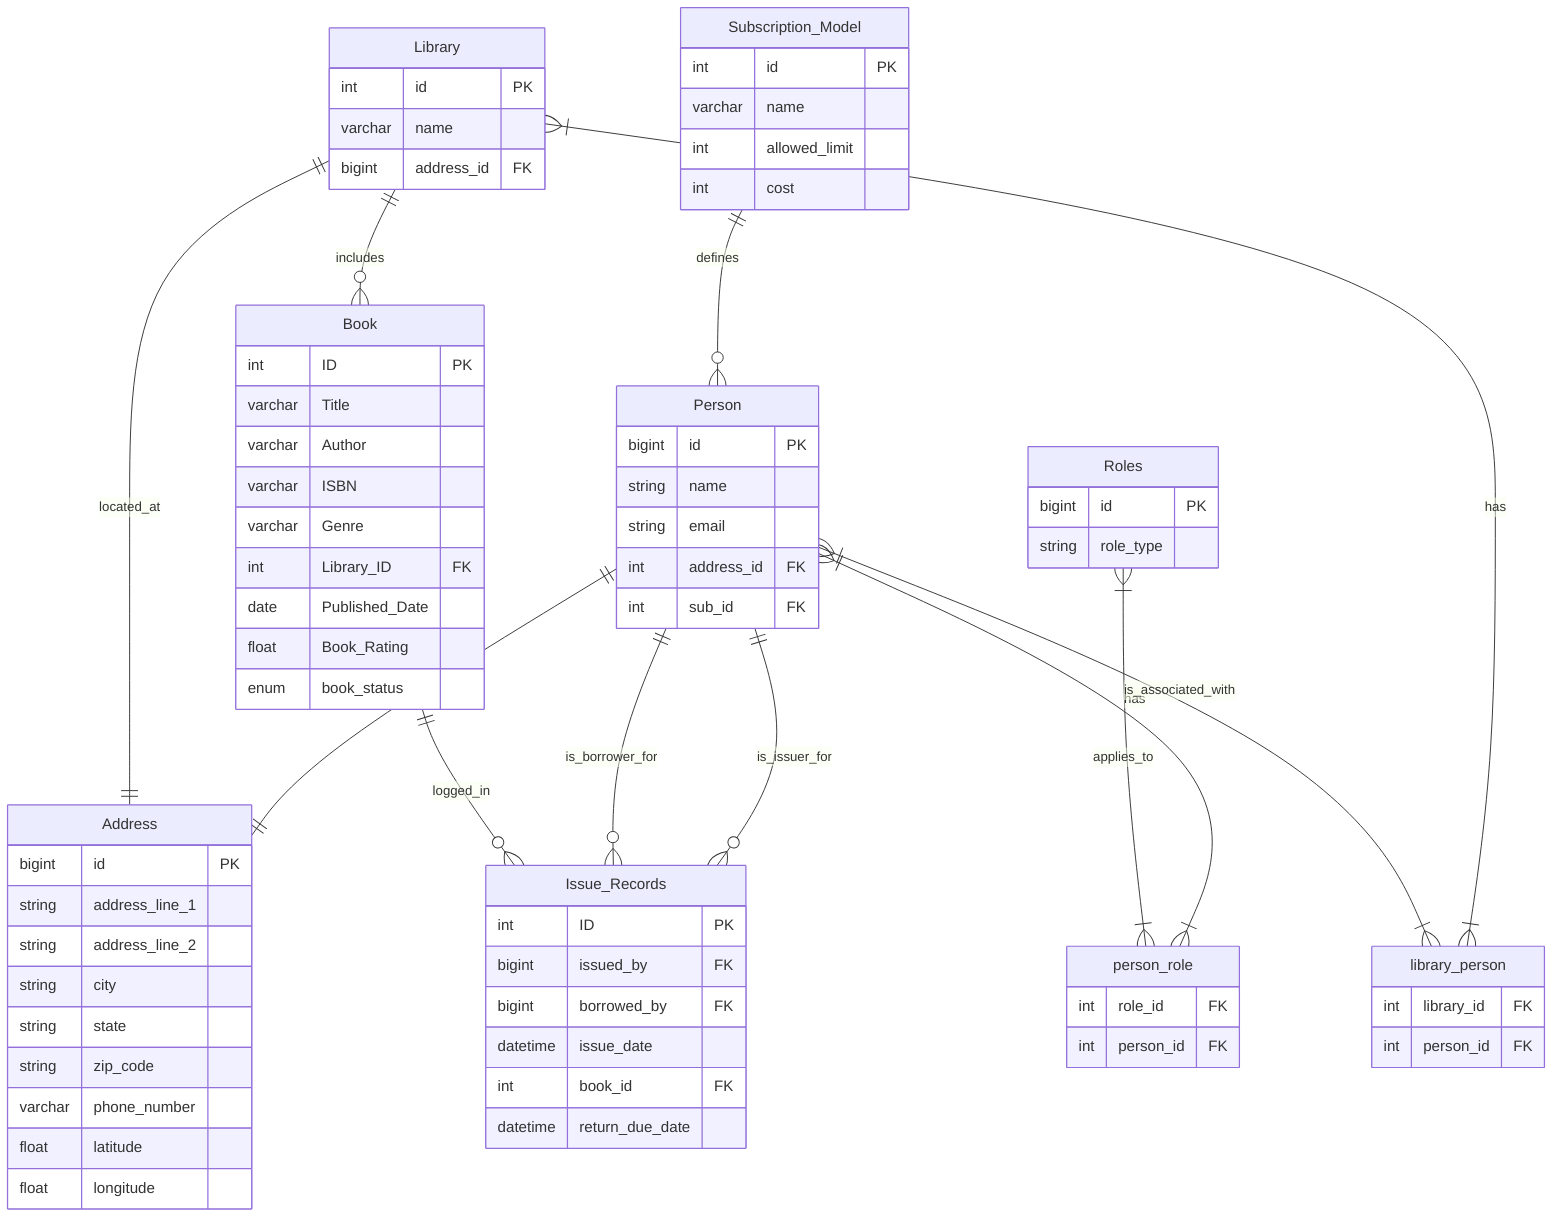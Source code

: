 erDiagram

    Person ||--|| Address : lives_at

    Library ||--|| Address : located_at

    Library ||--o{ Book : includes

    Person ||--o{ Issue_Records : is_issuer_for

    Person ||--o{ Issue_Records : is_borrower_for

    Book ||--o{ Issue_Records : logged_in

    Person }|--|{ person_role : has
    Roles }|--|{ person_role : applies_to

    Library }|--|{ library_person : has
    Person }|--|{ library_person : is_associated_with

    Subscription_Model ||--o{ Person : defines

    Person {
        bigint id PK
        string name
        string email
        int address_id FK
        int sub_id FK
    }

    Roles {
        bigint id PK
        string role_type
    }

    Address {
        bigint id PK
        string address_line_1
        string address_line_2
        string city
        string state
        string zip_code
        varchar phone_number
        float latitude
        float longitude
    }

    Library {
        int id PK
        varchar name
        bigint address_id FK
    }

    library_person {
        int library_id FK
        int person_id FK
    }

    person_role {
        int role_id FK
        int person_id FK
    }

    Book {
        int ID PK
        varchar Title
        varchar Author
        varchar ISBN
        varchar Genre
        int Library_ID FK
        date Published_Date
        float Book_Rating
        enum book_status
    }

    Issue_Records {
        int ID PK
        bigint issued_by FK 
        bigint borrowed_by FK
        datetime issue_date
        int book_id FK
        datetime return_due_date
    }

    Subscription_Model {
        int id PK
        varchar name
        int allowed_limit
        int cost
    }